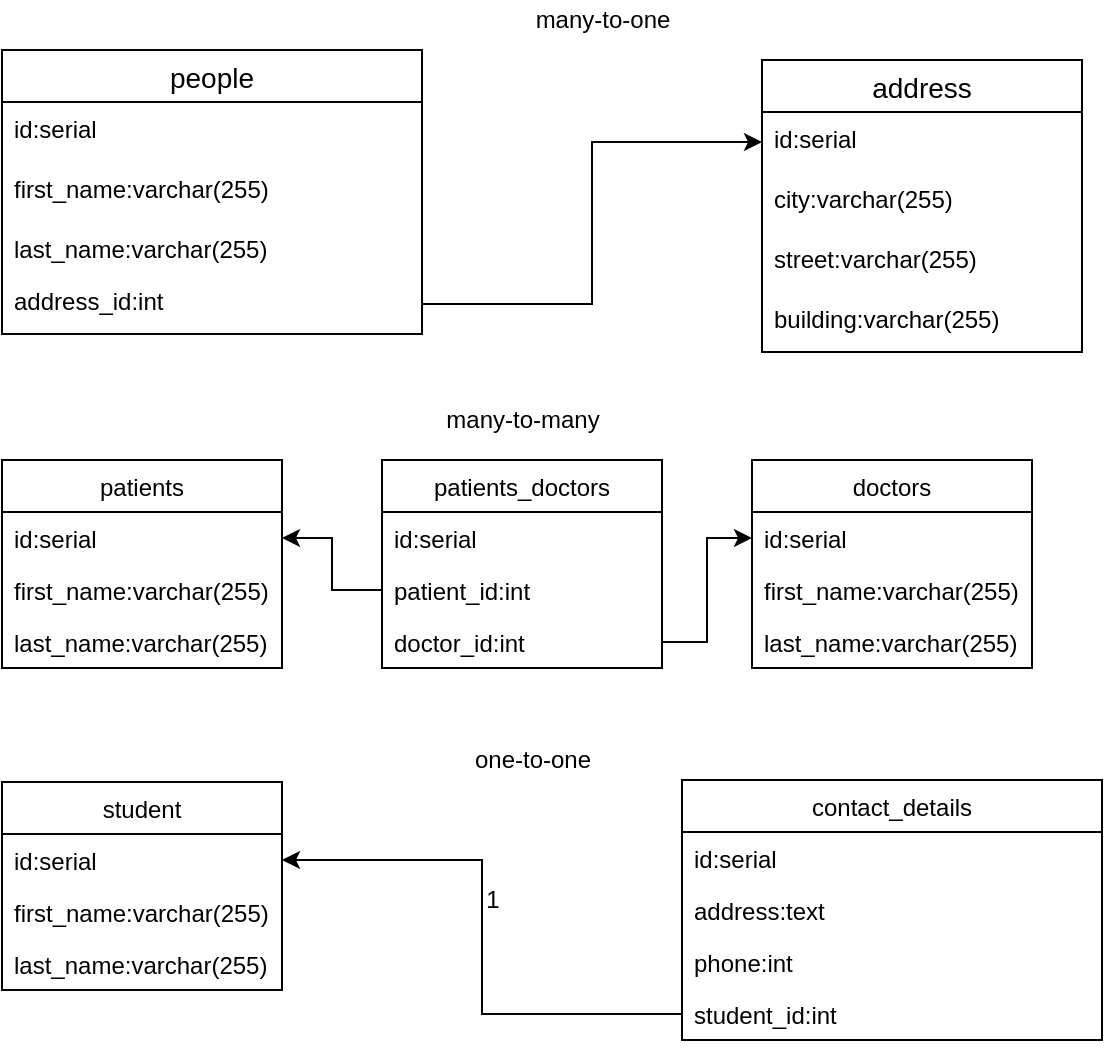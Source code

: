 <mxfile version="17.4.6" type="device"><diagram id="4GRODbXPSwJBYqKYOVp3" name="Page-1"><mxGraphModel dx="782" dy="649" grid="1" gridSize="10" guides="1" tooltips="1" connect="1" arrows="1" fold="1" page="1" pageScale="1" pageWidth="827" pageHeight="1169" math="0" shadow="0"><root><mxCell id="0"/><mxCell id="1" parent="0"/><mxCell id="PVSsRYGN0kibonYJEoPW-1" value="people" style="swimlane;fontStyle=0;childLayout=stackLayout;horizontal=1;startSize=26;horizontalStack=0;resizeParent=1;resizeParentMax=0;resizeLast=0;collapsible=1;marginBottom=0;align=center;fontSize=14;" parent="1" vertex="1"><mxGeometry x="100" y="75" width="210" height="142" as="geometry"/></mxCell><mxCell id="PVSsRYGN0kibonYJEoPW-2" value="id:serial" style="text;strokeColor=none;fillColor=none;spacingLeft=4;spacingRight=4;overflow=hidden;rotatable=0;points=[[0,0.5],[1,0.5]];portConstraint=eastwest;fontSize=12;" parent="PVSsRYGN0kibonYJEoPW-1" vertex="1"><mxGeometry y="26" width="210" height="30" as="geometry"/></mxCell><mxCell id="PVSsRYGN0kibonYJEoPW-3" value="first_name:varchar(255)" style="text;strokeColor=none;fillColor=none;spacingLeft=4;spacingRight=4;overflow=hidden;rotatable=0;points=[[0,0.5],[1,0.5]];portConstraint=eastwest;fontSize=12;" parent="PVSsRYGN0kibonYJEoPW-1" vertex="1"><mxGeometry y="56" width="210" height="30" as="geometry"/></mxCell><mxCell id="9P5IWGPWk0j-5tQQDKaB-33" value="last_name:varchar(255)" style="text;strokeColor=none;fillColor=none;spacingLeft=4;spacingRight=4;overflow=hidden;rotatable=0;points=[[0,0.5],[1,0.5]];portConstraint=eastwest;fontSize=12;" vertex="1" parent="PVSsRYGN0kibonYJEoPW-1"><mxGeometry y="86" width="210" height="26" as="geometry"/></mxCell><mxCell id="PVSsRYGN0kibonYJEoPW-4" value="address_id:int" style="text;strokeColor=none;fillColor=none;spacingLeft=4;spacingRight=4;overflow=hidden;rotatable=0;points=[[0,0.5],[1,0.5]];portConstraint=eastwest;fontSize=12;" parent="PVSsRYGN0kibonYJEoPW-1" vertex="1"><mxGeometry y="112" width="210" height="30" as="geometry"/></mxCell><mxCell id="9P5IWGPWk0j-5tQQDKaB-1" value="address" style="swimlane;fontStyle=0;childLayout=stackLayout;horizontal=1;startSize=26;horizontalStack=0;resizeParent=1;resizeParentMax=0;resizeLast=0;collapsible=1;marginBottom=0;align=center;fontSize=14;" vertex="1" parent="1"><mxGeometry x="480" y="80" width="160" height="146" as="geometry"/></mxCell><mxCell id="9P5IWGPWk0j-5tQQDKaB-2" value="id:serial" style="text;strokeColor=none;fillColor=none;spacingLeft=4;spacingRight=4;overflow=hidden;rotatable=0;points=[[0,0.5],[1,0.5]];portConstraint=eastwest;fontSize=12;" vertex="1" parent="9P5IWGPWk0j-5tQQDKaB-1"><mxGeometry y="26" width="160" height="30" as="geometry"/></mxCell><mxCell id="9P5IWGPWk0j-5tQQDKaB-3" value="city:varchar(255)" style="text;strokeColor=none;fillColor=none;spacingLeft=4;spacingRight=4;overflow=hidden;rotatable=0;points=[[0,0.5],[1,0.5]];portConstraint=eastwest;fontSize=12;" vertex="1" parent="9P5IWGPWk0j-5tQQDKaB-1"><mxGeometry y="56" width="160" height="30" as="geometry"/></mxCell><mxCell id="9P5IWGPWk0j-5tQQDKaB-29" value="street:varchar(255)" style="text;strokeColor=none;fillColor=none;spacingLeft=4;spacingRight=4;overflow=hidden;rotatable=0;points=[[0,0.5],[1,0.5]];portConstraint=eastwest;fontSize=12;" vertex="1" parent="9P5IWGPWk0j-5tQQDKaB-1"><mxGeometry y="86" width="160" height="30" as="geometry"/></mxCell><mxCell id="9P5IWGPWk0j-5tQQDKaB-30" value="building:varchar(255)" style="text;strokeColor=none;fillColor=none;spacingLeft=4;spacingRight=4;overflow=hidden;rotatable=0;points=[[0,0.5],[1,0.5]];portConstraint=eastwest;fontSize=12;" vertex="1" parent="9P5IWGPWk0j-5tQQDKaB-1"><mxGeometry y="116" width="160" height="30" as="geometry"/></mxCell><mxCell id="9P5IWGPWk0j-5tQQDKaB-5" value="many-to-one" style="text;html=1;resizable=0;autosize=1;align=center;verticalAlign=middle;points=[];fillColor=none;strokeColor=none;rounded=0;" vertex="1" parent="1"><mxGeometry x="360" y="50" width="80" height="20" as="geometry"/></mxCell><mxCell id="9P5IWGPWk0j-5tQQDKaB-6" style="edgeStyle=orthogonalEdgeStyle;rounded=0;orthogonalLoop=1;jettySize=auto;html=1;exitX=1;exitY=0.5;exitDx=0;exitDy=0;" edge="1" parent="1" source="PVSsRYGN0kibonYJEoPW-4" target="9P5IWGPWk0j-5tQQDKaB-2"><mxGeometry relative="1" as="geometry"><mxPoint x="360" y="200" as="sourcePoint"/></mxGeometry></mxCell><mxCell id="9P5IWGPWk0j-5tQQDKaB-11" value="patients" style="swimlane;fontStyle=0;childLayout=stackLayout;horizontal=1;startSize=26;fillColor=none;horizontalStack=0;resizeParent=1;resizeParentMax=0;resizeLast=0;collapsible=1;marginBottom=0;" vertex="1" parent="1"><mxGeometry x="100" y="280" width="140" height="104" as="geometry"/></mxCell><mxCell id="9P5IWGPWk0j-5tQQDKaB-12" value="id:serial&#10;" style="text;strokeColor=none;fillColor=none;align=left;verticalAlign=top;spacingLeft=4;spacingRight=4;overflow=hidden;rotatable=0;points=[[0,0.5],[1,0.5]];portConstraint=eastwest;" vertex="1" parent="9P5IWGPWk0j-5tQQDKaB-11"><mxGeometry y="26" width="140" height="26" as="geometry"/></mxCell><mxCell id="9P5IWGPWk0j-5tQQDKaB-13" value="first_name:varchar(255)&#10;&#10;" style="text;strokeColor=none;fillColor=none;align=left;verticalAlign=top;spacingLeft=4;spacingRight=4;overflow=hidden;rotatable=0;points=[[0,0.5],[1,0.5]];portConstraint=eastwest;" vertex="1" parent="9P5IWGPWk0j-5tQQDKaB-11"><mxGeometry y="52" width="140" height="26" as="geometry"/></mxCell><mxCell id="9P5IWGPWk0j-5tQQDKaB-24" value="last_name:varchar(255)&#10;&#10;" style="text;strokeColor=none;fillColor=none;align=left;verticalAlign=top;spacingLeft=4;spacingRight=4;overflow=hidden;rotatable=0;points=[[0,0.5],[1,0.5]];portConstraint=eastwest;" vertex="1" parent="9P5IWGPWk0j-5tQQDKaB-11"><mxGeometry y="78" width="140" height="26" as="geometry"/></mxCell><mxCell id="9P5IWGPWk0j-5tQQDKaB-14" value="patients_doctors" style="swimlane;fontStyle=0;childLayout=stackLayout;horizontal=1;startSize=26;fillColor=none;horizontalStack=0;resizeParent=1;resizeParentMax=0;resizeLast=0;collapsible=1;marginBottom=0;" vertex="1" parent="1"><mxGeometry x="290" y="280" width="140" height="104" as="geometry"/></mxCell><mxCell id="9P5IWGPWk0j-5tQQDKaB-15" value="id:serial" style="text;strokeColor=none;fillColor=none;align=left;verticalAlign=top;spacingLeft=4;spacingRight=4;overflow=hidden;rotatable=0;points=[[0,0.5],[1,0.5]];portConstraint=eastwest;" vertex="1" parent="9P5IWGPWk0j-5tQQDKaB-14"><mxGeometry y="26" width="140" height="26" as="geometry"/></mxCell><mxCell id="9P5IWGPWk0j-5tQQDKaB-16" value="patient_id:int&#10;" style="text;strokeColor=none;fillColor=none;align=left;verticalAlign=top;spacingLeft=4;spacingRight=4;overflow=hidden;rotatable=0;points=[[0,0.5],[1,0.5]];portConstraint=eastwest;" vertex="1" parent="9P5IWGPWk0j-5tQQDKaB-14"><mxGeometry y="52" width="140" height="26" as="geometry"/></mxCell><mxCell id="9P5IWGPWk0j-5tQQDKaB-17" value="doctor_id:int" style="text;strokeColor=none;fillColor=none;align=left;verticalAlign=top;spacingLeft=4;spacingRight=4;overflow=hidden;rotatable=0;points=[[0,0.5],[1,0.5]];portConstraint=eastwest;" vertex="1" parent="9P5IWGPWk0j-5tQQDKaB-14"><mxGeometry y="78" width="140" height="26" as="geometry"/></mxCell><mxCell id="9P5IWGPWk0j-5tQQDKaB-18" value="doctors" style="swimlane;fontStyle=0;childLayout=stackLayout;horizontal=1;startSize=26;fillColor=none;horizontalStack=0;resizeParent=1;resizeParentMax=0;resizeLast=0;collapsible=1;marginBottom=0;" vertex="1" parent="1"><mxGeometry x="475" y="280" width="140" height="104" as="geometry"/></mxCell><mxCell id="9P5IWGPWk0j-5tQQDKaB-19" value="id:serial" style="text;strokeColor=none;fillColor=none;align=left;verticalAlign=top;spacingLeft=4;spacingRight=4;overflow=hidden;rotatable=0;points=[[0,0.5],[1,0.5]];portConstraint=eastwest;" vertex="1" parent="9P5IWGPWk0j-5tQQDKaB-18"><mxGeometry y="26" width="140" height="26" as="geometry"/></mxCell><mxCell id="9P5IWGPWk0j-5tQQDKaB-20" value="first_name:varchar(255)" style="text;strokeColor=none;fillColor=none;align=left;verticalAlign=top;spacingLeft=4;spacingRight=4;overflow=hidden;rotatable=0;points=[[0,0.5],[1,0.5]];portConstraint=eastwest;" vertex="1" parent="9P5IWGPWk0j-5tQQDKaB-18"><mxGeometry y="52" width="140" height="26" as="geometry"/></mxCell><mxCell id="9P5IWGPWk0j-5tQQDKaB-27" value="last_name:varchar(255)" style="text;strokeColor=none;fillColor=none;align=left;verticalAlign=top;spacingLeft=4;spacingRight=4;overflow=hidden;rotatable=0;points=[[0,0.5],[1,0.5]];portConstraint=eastwest;" vertex="1" parent="9P5IWGPWk0j-5tQQDKaB-18"><mxGeometry y="78" width="140" height="26" as="geometry"/></mxCell><mxCell id="9P5IWGPWk0j-5tQQDKaB-21" style="edgeStyle=orthogonalEdgeStyle;rounded=0;orthogonalLoop=1;jettySize=auto;html=1;entryX=1;entryY=0.5;entryDx=0;entryDy=0;" edge="1" parent="1" source="9P5IWGPWk0j-5tQQDKaB-16" target="9P5IWGPWk0j-5tQQDKaB-12"><mxGeometry relative="1" as="geometry"/></mxCell><mxCell id="9P5IWGPWk0j-5tQQDKaB-22" style="edgeStyle=orthogonalEdgeStyle;rounded=0;orthogonalLoop=1;jettySize=auto;html=1;entryX=0;entryY=0.5;entryDx=0;entryDy=0;" edge="1" parent="1" source="9P5IWGPWk0j-5tQQDKaB-17" target="9P5IWGPWk0j-5tQQDKaB-19"><mxGeometry relative="1" as="geometry"/></mxCell><mxCell id="9P5IWGPWk0j-5tQQDKaB-28" value="many-to-many&lt;br&gt;" style="text;html=1;resizable=0;autosize=1;align=center;verticalAlign=middle;points=[];fillColor=none;strokeColor=none;rounded=0;" vertex="1" parent="1"><mxGeometry x="315" y="250" width="90" height="20" as="geometry"/></mxCell><mxCell id="9P5IWGPWk0j-5tQQDKaB-35" value="student" style="swimlane;fontStyle=0;childLayout=stackLayout;horizontal=1;startSize=26;fillColor=none;horizontalStack=0;resizeParent=1;resizeParentMax=0;resizeLast=0;collapsible=1;marginBottom=0;fontColor=default;strokeColor=default;" vertex="1" parent="1"><mxGeometry x="100" y="441" width="140" height="104" as="geometry"><mxRectangle x="150" y="481" width="70" height="26" as="alternateBounds"/></mxGeometry></mxCell><mxCell id="9P5IWGPWk0j-5tQQDKaB-36" value="id:serial" style="text;strokeColor=none;fillColor=none;align=left;verticalAlign=top;spacingLeft=4;spacingRight=4;overflow=hidden;rotatable=0;points=[[0,0.5],[1,0.5]];portConstraint=eastwest;fontColor=default;" vertex="1" parent="9P5IWGPWk0j-5tQQDKaB-35"><mxGeometry y="26" width="140" height="26" as="geometry"/></mxCell><mxCell id="9P5IWGPWk0j-5tQQDKaB-37" value="first_name:varchar(255)" style="text;strokeColor=none;fillColor=none;align=left;verticalAlign=top;spacingLeft=4;spacingRight=4;overflow=hidden;rotatable=0;points=[[0,0.5],[1,0.5]];portConstraint=eastwest;fontColor=default;" vertex="1" parent="9P5IWGPWk0j-5tQQDKaB-35"><mxGeometry y="52" width="140" height="26" as="geometry"/></mxCell><mxCell id="9P5IWGPWk0j-5tQQDKaB-38" value="last_name:varchar(255)&#10;" style="text;strokeColor=none;fillColor=none;align=left;verticalAlign=top;spacingLeft=4;spacingRight=4;overflow=hidden;rotatable=0;points=[[0,0.5],[1,0.5]];portConstraint=eastwest;fontColor=default;" vertex="1" parent="9P5IWGPWk0j-5tQQDKaB-35"><mxGeometry y="78" width="140" height="26" as="geometry"/></mxCell><mxCell id="9P5IWGPWk0j-5tQQDKaB-41" value="сontact_details" style="swimlane;fontStyle=0;childLayout=stackLayout;horizontal=1;startSize=26;fillColor=none;horizontalStack=0;resizeParent=1;resizeParentMax=0;resizeLast=0;collapsible=1;marginBottom=0;fontColor=default;strokeColor=default;" vertex="1" parent="1"><mxGeometry x="440" y="440" width="210" height="130" as="geometry"/></mxCell><mxCell id="9P5IWGPWk0j-5tQQDKaB-42" value="id:serial" style="text;strokeColor=none;fillColor=none;align=left;verticalAlign=top;spacingLeft=4;spacingRight=4;overflow=hidden;rotatable=0;points=[[0,0.5],[1,0.5]];portConstraint=eastwest;fontColor=default;" vertex="1" parent="9P5IWGPWk0j-5tQQDKaB-41"><mxGeometry y="26" width="210" height="26" as="geometry"/></mxCell><mxCell id="9P5IWGPWk0j-5tQQDKaB-43" value="address:text" style="text;strokeColor=none;fillColor=none;align=left;verticalAlign=top;spacingLeft=4;spacingRight=4;overflow=hidden;rotatable=0;points=[[0,0.5],[1,0.5]];portConstraint=eastwest;fontColor=default;" vertex="1" parent="9P5IWGPWk0j-5tQQDKaB-41"><mxGeometry y="52" width="210" height="26" as="geometry"/></mxCell><mxCell id="9P5IWGPWk0j-5tQQDKaB-47" value="phone:int" style="text;strokeColor=none;fillColor=none;align=left;verticalAlign=top;spacingLeft=4;spacingRight=4;overflow=hidden;rotatable=0;points=[[0,0.5],[1,0.5]];portConstraint=eastwest;fontColor=default;" vertex="1" parent="9P5IWGPWk0j-5tQQDKaB-41"><mxGeometry y="78" width="210" height="26" as="geometry"/></mxCell><mxCell id="9P5IWGPWk0j-5tQQDKaB-44" value="student_id:int" style="text;strokeColor=none;fillColor=none;align=left;verticalAlign=top;spacingLeft=4;spacingRight=4;overflow=hidden;rotatable=0;points=[[0,0.5],[1,0.5]];portConstraint=eastwest;fontColor=default;" vertex="1" parent="9P5IWGPWk0j-5tQQDKaB-41"><mxGeometry y="104" width="210" height="26" as="geometry"/></mxCell><mxCell id="9P5IWGPWk0j-5tQQDKaB-45" style="edgeStyle=orthogonalEdgeStyle;rounded=0;orthogonalLoop=1;jettySize=auto;html=1;exitX=0;exitY=0.5;exitDx=0;exitDy=0;labelBackgroundColor=default;fontColor=default;strokeColor=default;" edge="1" parent="1" source="9P5IWGPWk0j-5tQQDKaB-44" target="9P5IWGPWk0j-5tQQDKaB-36"><mxGeometry relative="1" as="geometry"/></mxCell><mxCell id="9P5IWGPWk0j-5tQQDKaB-46" value="1" style="text;html=1;resizable=0;autosize=1;align=center;verticalAlign=middle;points=[];fillColor=none;strokeColor=none;rounded=0;fontColor=default;" vertex="1" parent="1"><mxGeometry x="335" y="490" width="20" height="20" as="geometry"/></mxCell><mxCell id="9P5IWGPWk0j-5tQQDKaB-48" value="one-to-one" style="text;html=1;resizable=0;autosize=1;align=center;verticalAlign=middle;points=[];fillColor=none;strokeColor=none;rounded=0;" vertex="1" parent="1"><mxGeometry x="330" y="420" width="70" height="20" as="geometry"/></mxCell></root></mxGraphModel></diagram></mxfile>